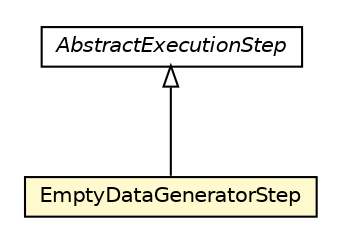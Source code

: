 #!/usr/local/bin/dot
#
# Class diagram 
# Generated by UMLGraph version R5_6-24-gf6e263 (http://www.umlgraph.org/)
#

digraph G {
	edge [fontname="Helvetica",fontsize=10,labelfontname="Helvetica",labelfontsize=10];
	node [fontname="Helvetica",fontsize=10,shape=plaintext];
	nodesep=0.25;
	ranksep=0.5;
	// com.orientechnologies.orient.core.sql.executor.EmptyDataGeneratorStep
	c950976 [label=<<table title="com.orientechnologies.orient.core.sql.executor.EmptyDataGeneratorStep" border="0" cellborder="1" cellspacing="0" cellpadding="2" port="p" bgcolor="lemonChiffon" href="./EmptyDataGeneratorStep.html">
		<tr><td><table border="0" cellspacing="0" cellpadding="1">
<tr><td align="center" balign="center"> EmptyDataGeneratorStep </td></tr>
		</table></td></tr>
		</table>>, URL="./EmptyDataGeneratorStep.html", fontname="Helvetica", fontcolor="black", fontsize=10.0];
	// com.orientechnologies.orient.core.sql.executor.AbstractExecutionStep
	c951024 [label=<<table title="com.orientechnologies.orient.core.sql.executor.AbstractExecutionStep" border="0" cellborder="1" cellspacing="0" cellpadding="2" port="p" href="./AbstractExecutionStep.html">
		<tr><td><table border="0" cellspacing="0" cellpadding="1">
<tr><td align="center" balign="center"><font face="Helvetica-Oblique"> AbstractExecutionStep </font></td></tr>
		</table></td></tr>
		</table>>, URL="./AbstractExecutionStep.html", fontname="Helvetica", fontcolor="black", fontsize=10.0];
	//com.orientechnologies.orient.core.sql.executor.EmptyDataGeneratorStep extends com.orientechnologies.orient.core.sql.executor.AbstractExecutionStep
	c951024:p -> c950976:p [dir=back,arrowtail=empty];
}

